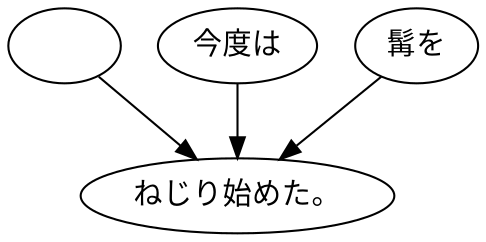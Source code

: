 digraph graph5739 {
	node0 [label="　"];
	node1 [label="今度は"];
	node2 [label="髯を"];
	node3 [label="ねじり始めた。"];
	node0 -> node3;
	node1 -> node3;
	node2 -> node3;
}
